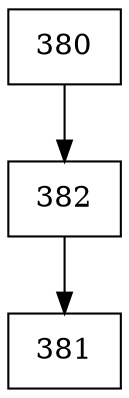 digraph G {
  node [shape=record];
  node0 [label="{380}"];
  node0 -> node1;
  node1 [label="{382}"];
  node1 -> node2;
  node2 [label="{381}"];
}
